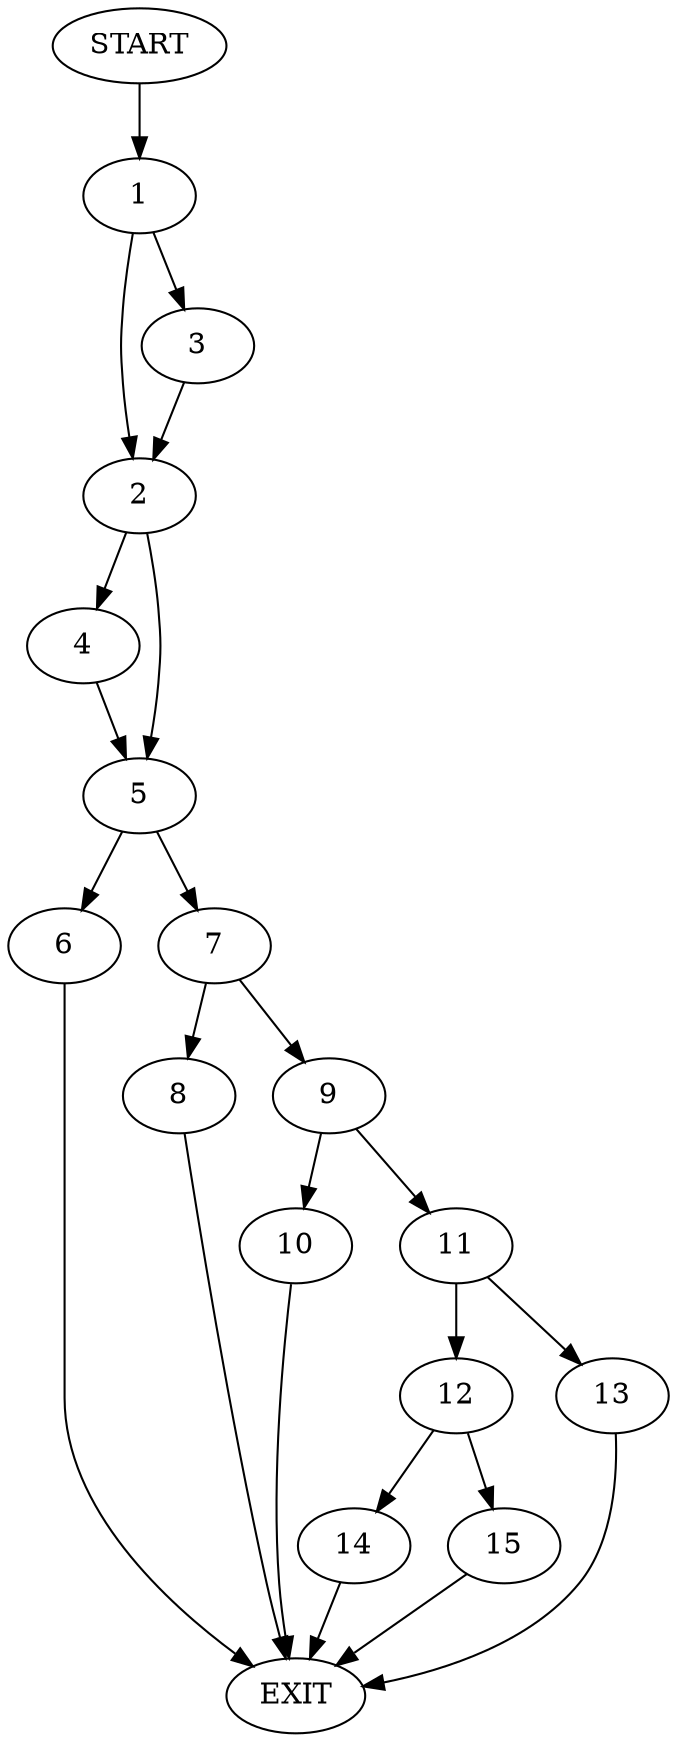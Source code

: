 digraph {
0 [label="START"]
16 [label="EXIT"]
0 -> 1
1 -> 2
1 -> 3
2 -> 4
2 -> 5
3 -> 2
4 -> 5
5 -> 6
5 -> 7
7 -> 8
7 -> 9
6 -> 16
8 -> 16
9 -> 10
9 -> 11
10 -> 16
11 -> 12
11 -> 13
12 -> 14
12 -> 15
13 -> 16
14 -> 16
15 -> 16
}

